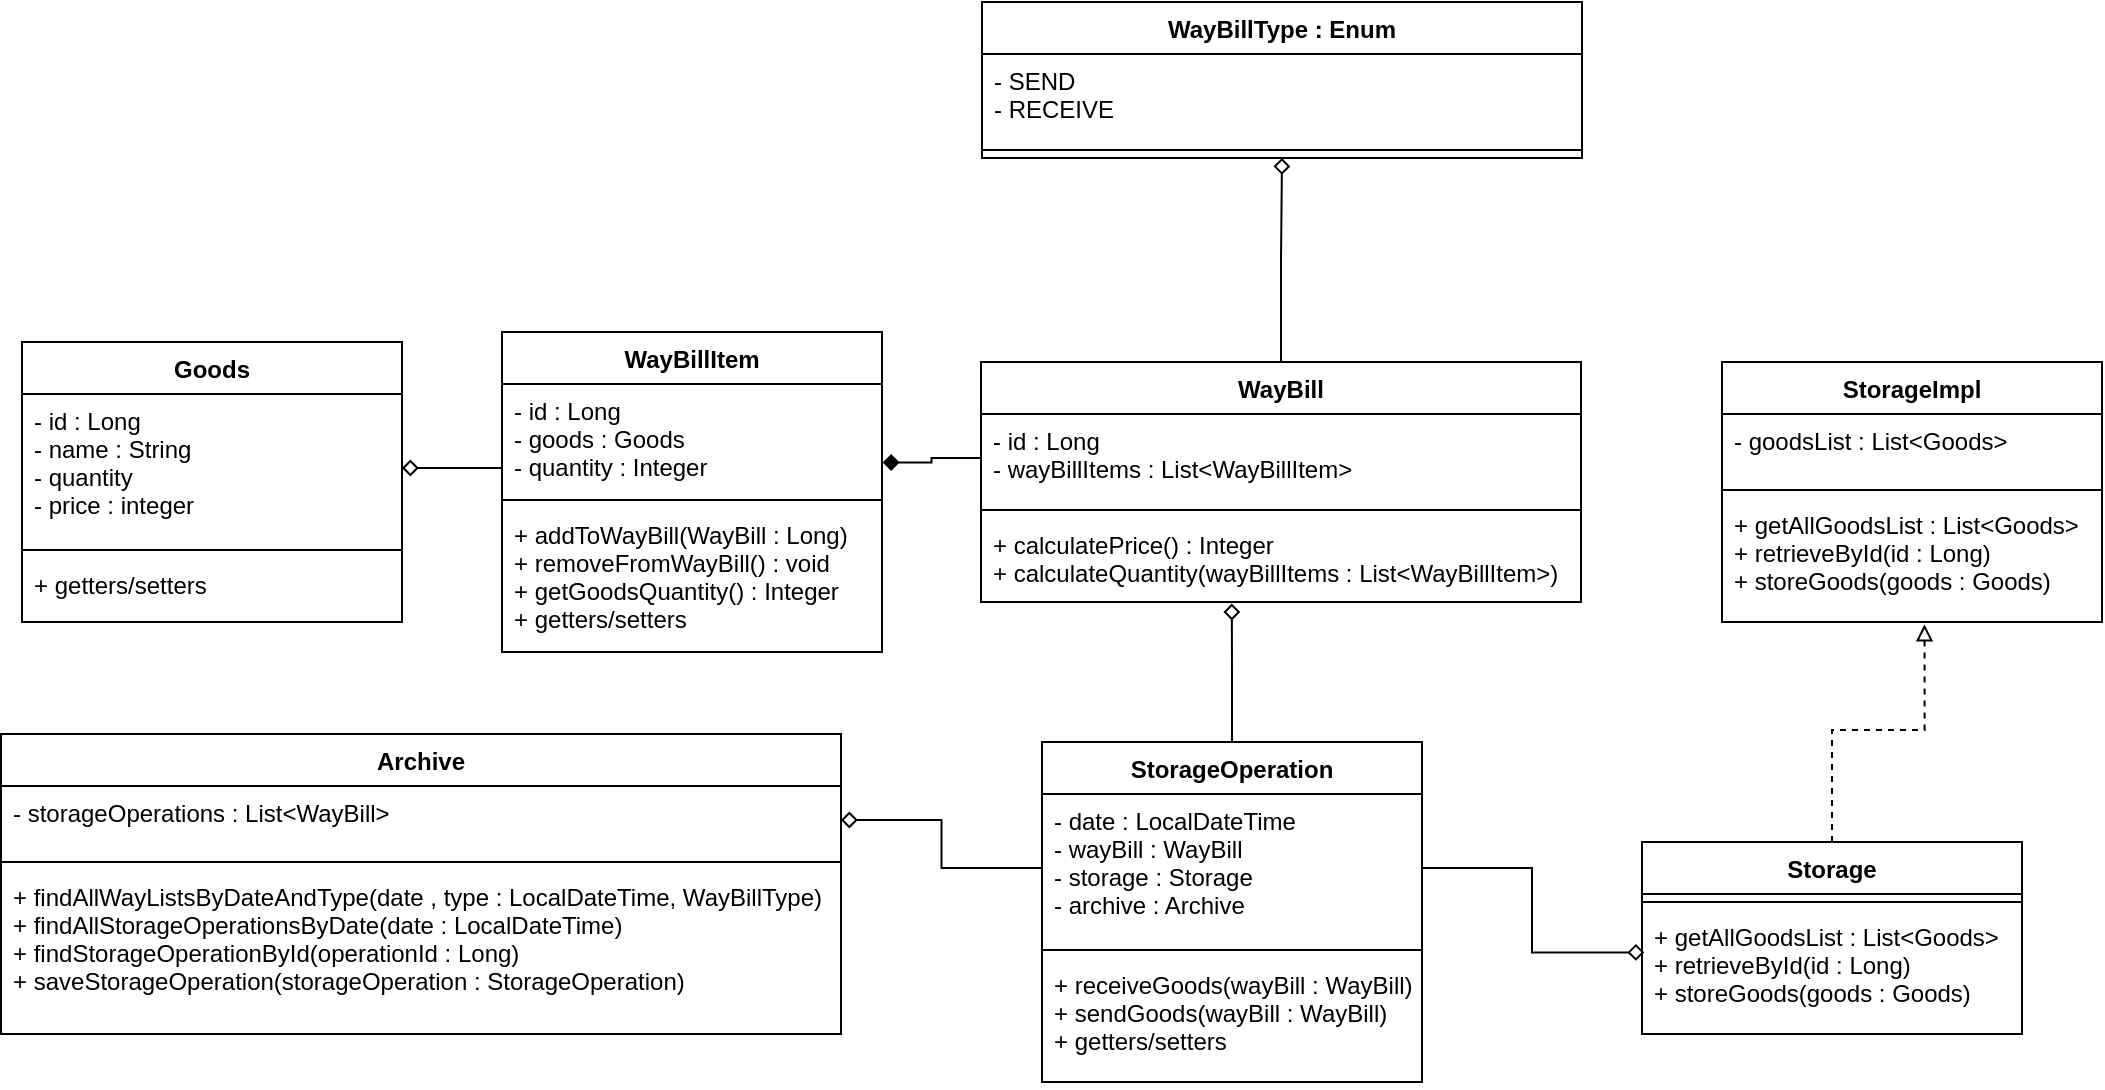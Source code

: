 <mxfile version="12.2.3" type="github" pages="1"><diagram id="06jPPzTnNRYdud4TqJY8" name="Page-1"><mxGraphModel dx="1991" dy="672" grid="1" gridSize="10" guides="1" tooltips="1" connect="1" arrows="1" fold="1" page="1" pageScale="1" pageWidth="850" pageHeight="1100" math="0" shadow="0"><root><mxCell id="0"/><mxCell id="1" parent="0"/><mxCell id="J3umrv0G5EYK5v8ZyHEG-1" value="WayBillItem" style="swimlane;fontStyle=1;align=center;verticalAlign=top;childLayout=stackLayout;horizontal=1;startSize=26;horizontalStack=0;resizeParent=1;resizeParentMax=0;resizeLast=0;collapsible=1;marginBottom=0;" vertex="1" parent="1"><mxGeometry x="-170" y="345" width="190" height="160" as="geometry"/></mxCell><mxCell id="J3umrv0G5EYK5v8ZyHEG-2" value="- id : Long&#10;- goods : Goods&#10;- quantity : Integer" style="text;strokeColor=none;fillColor=none;align=left;verticalAlign=top;spacingLeft=4;spacingRight=4;overflow=hidden;rotatable=0;points=[[0,0.5],[1,0.5]];portConstraint=eastwest;" vertex="1" parent="J3umrv0G5EYK5v8ZyHEG-1"><mxGeometry y="26" width="190" height="54" as="geometry"/></mxCell><mxCell id="J3umrv0G5EYK5v8ZyHEG-3" value="" style="line;strokeWidth=1;fillColor=none;align=left;verticalAlign=middle;spacingTop=-1;spacingLeft=3;spacingRight=3;rotatable=0;labelPosition=right;points=[];portConstraint=eastwest;" vertex="1" parent="J3umrv0G5EYK5v8ZyHEG-1"><mxGeometry y="80" width="190" height="8" as="geometry"/></mxCell><mxCell id="J3umrv0G5EYK5v8ZyHEG-4" value="+ addToWayBill(WayBill : Long)&#10;+ removeFromWayBill() : void&#10;+ getGoodsQuantity() : Integer&#10;+ getters/setters" style="text;strokeColor=none;fillColor=none;align=left;verticalAlign=top;spacingLeft=4;spacingRight=4;overflow=hidden;rotatable=0;points=[[0,0.5],[1,0.5]];portConstraint=eastwest;" vertex="1" parent="J3umrv0G5EYK5v8ZyHEG-1"><mxGeometry y="88" width="190" height="72" as="geometry"/></mxCell><mxCell id="J3umrv0G5EYK5v8ZyHEG-5" value="Goods" style="swimlane;fontStyle=1;align=center;verticalAlign=top;childLayout=stackLayout;horizontal=1;startSize=26;horizontalStack=0;resizeParent=1;resizeParentMax=0;resizeLast=0;collapsible=1;marginBottom=0;" vertex="1" parent="1"><mxGeometry x="-410" y="350" width="190" height="140" as="geometry"/></mxCell><mxCell id="J3umrv0G5EYK5v8ZyHEG-6" value="- id : Long&#10;- name : String&#10;- quantity&#10;- price : integer" style="text;strokeColor=none;fillColor=none;align=left;verticalAlign=top;spacingLeft=4;spacingRight=4;overflow=hidden;rotatable=0;points=[[0,0.5],[1,0.5]];portConstraint=eastwest;" vertex="1" parent="J3umrv0G5EYK5v8ZyHEG-5"><mxGeometry y="26" width="190" height="74" as="geometry"/></mxCell><mxCell id="J3umrv0G5EYK5v8ZyHEG-7" value="" style="line;strokeWidth=1;fillColor=none;align=left;verticalAlign=middle;spacingTop=-1;spacingLeft=3;spacingRight=3;rotatable=0;labelPosition=right;points=[];portConstraint=eastwest;" vertex="1" parent="J3umrv0G5EYK5v8ZyHEG-5"><mxGeometry y="100" width="190" height="8" as="geometry"/></mxCell><mxCell id="J3umrv0G5EYK5v8ZyHEG-8" value="+ getters/setters" style="text;strokeColor=none;fillColor=none;align=left;verticalAlign=top;spacingLeft=4;spacingRight=4;overflow=hidden;rotatable=0;points=[[0,0.5],[1,0.5]];portConstraint=eastwest;" vertex="1" parent="J3umrv0G5EYK5v8ZyHEG-5"><mxGeometry y="108" width="190" height="32" as="geometry"/></mxCell><mxCell id="J3umrv0G5EYK5v8ZyHEG-42" style="edgeStyle=orthogonalEdgeStyle;rounded=0;orthogonalLoop=1;jettySize=auto;html=1;entryX=0.5;entryY=1;entryDx=0;entryDy=0;startArrow=none;startFill=0;endArrow=diamond;endFill=0;" edge="1" parent="1" source="J3umrv0G5EYK5v8ZyHEG-10" target="J3umrv0G5EYK5v8ZyHEG-38"><mxGeometry relative="1" as="geometry"/></mxCell><mxCell id="J3umrv0G5EYK5v8ZyHEG-10" value="WayBill" style="swimlane;fontStyle=1;align=center;verticalAlign=top;childLayout=stackLayout;horizontal=1;startSize=26;horizontalStack=0;resizeParent=1;resizeParentMax=0;resizeLast=0;collapsible=1;marginBottom=0;" vertex="1" parent="1"><mxGeometry x="69.5" y="360" width="300" height="120" as="geometry"/></mxCell><mxCell id="J3umrv0G5EYK5v8ZyHEG-11" value="- id : Long&#10;- wayBillItems : List&lt;WayBillItem&gt;" style="text;strokeColor=none;fillColor=none;align=left;verticalAlign=top;spacingLeft=4;spacingRight=4;overflow=hidden;rotatable=0;points=[[0,0.5],[1,0.5]];portConstraint=eastwest;" vertex="1" parent="J3umrv0G5EYK5v8ZyHEG-10"><mxGeometry y="26" width="300" height="44" as="geometry"/></mxCell><mxCell id="J3umrv0G5EYK5v8ZyHEG-12" value="" style="line;strokeWidth=1;fillColor=none;align=left;verticalAlign=middle;spacingTop=-1;spacingLeft=3;spacingRight=3;rotatable=0;labelPosition=right;points=[];portConstraint=eastwest;" vertex="1" parent="J3umrv0G5EYK5v8ZyHEG-10"><mxGeometry y="70" width="300" height="8" as="geometry"/></mxCell><mxCell id="J3umrv0G5EYK5v8ZyHEG-13" value="+ calculatePrice() : Integer&#10;+ calculateQuantity(wayBillItems : List&lt;WayBillItem&gt;)" style="text;strokeColor=none;fillColor=none;align=left;verticalAlign=top;spacingLeft=4;spacingRight=4;overflow=hidden;rotatable=0;points=[[0,0.5],[1,0.5]];portConstraint=eastwest;" vertex="1" parent="J3umrv0G5EYK5v8ZyHEG-10"><mxGeometry y="78" width="300" height="42" as="geometry"/></mxCell><mxCell id="J3umrv0G5EYK5v8ZyHEG-35" style="edgeStyle=orthogonalEdgeStyle;rounded=0;orthogonalLoop=1;jettySize=auto;html=1;entryX=0.418;entryY=1.019;entryDx=0;entryDy=0;entryPerimeter=0;startArrow=none;startFill=0;endArrow=diamond;endFill=0;" edge="1" parent="1" source="J3umrv0G5EYK5v8ZyHEG-14" target="J3umrv0G5EYK5v8ZyHEG-13"><mxGeometry relative="1" as="geometry"/></mxCell><mxCell id="J3umrv0G5EYK5v8ZyHEG-14" value="StorageOperation" style="swimlane;fontStyle=1;align=center;verticalAlign=top;childLayout=stackLayout;horizontal=1;startSize=26;horizontalStack=0;resizeParent=1;resizeParentMax=0;resizeLast=0;collapsible=1;marginBottom=0;" vertex="1" parent="1"><mxGeometry x="100" y="550" width="190" height="170" as="geometry"/></mxCell><mxCell id="J3umrv0G5EYK5v8ZyHEG-15" value="- date : LocalDateTime&#10;- wayBill : WayBill&#10;- storage : Storage&#10;- archive : Archive" style="text;strokeColor=none;fillColor=none;align=left;verticalAlign=top;spacingLeft=4;spacingRight=4;overflow=hidden;rotatable=0;points=[[0,0.5],[1,0.5]];portConstraint=eastwest;" vertex="1" parent="J3umrv0G5EYK5v8ZyHEG-14"><mxGeometry y="26" width="190" height="74" as="geometry"/></mxCell><mxCell id="J3umrv0G5EYK5v8ZyHEG-16" value="" style="line;strokeWidth=1;fillColor=none;align=left;verticalAlign=middle;spacingTop=-1;spacingLeft=3;spacingRight=3;rotatable=0;labelPosition=right;points=[];portConstraint=eastwest;" vertex="1" parent="J3umrv0G5EYK5v8ZyHEG-14"><mxGeometry y="100" width="190" height="8" as="geometry"/></mxCell><mxCell id="J3umrv0G5EYK5v8ZyHEG-17" value="+ receiveGoods(wayBill : WayBill)&#10;+ sendGoods(wayBill : WayBill)&#10;+ getters/setters" style="text;strokeColor=none;fillColor=none;align=left;verticalAlign=top;spacingLeft=4;spacingRight=4;overflow=hidden;rotatable=0;points=[[0,0.5],[1,0.5]];portConstraint=eastwest;" vertex="1" parent="J3umrv0G5EYK5v8ZyHEG-14"><mxGeometry y="108" width="190" height="62" as="geometry"/></mxCell><mxCell id="J3umrv0G5EYK5v8ZyHEG-18" value="Archive" style="swimlane;fontStyle=1;align=center;verticalAlign=top;childLayout=stackLayout;horizontal=1;startSize=26;horizontalStack=0;resizeParent=1;resizeParentMax=0;resizeLast=0;collapsible=1;marginBottom=0;" vertex="1" parent="1"><mxGeometry x="-420.5" y="546" width="420" height="150" as="geometry"/></mxCell><mxCell id="J3umrv0G5EYK5v8ZyHEG-19" value="- storageOperations : List&lt;WayBill&gt;" style="text;strokeColor=none;fillColor=none;align=left;verticalAlign=top;spacingLeft=4;spacingRight=4;overflow=hidden;rotatable=0;points=[[0,0.5],[1,0.5]];portConstraint=eastwest;" vertex="1" parent="J3umrv0G5EYK5v8ZyHEG-18"><mxGeometry y="26" width="420" height="34" as="geometry"/></mxCell><mxCell id="J3umrv0G5EYK5v8ZyHEG-20" value="" style="line;strokeWidth=1;fillColor=none;align=left;verticalAlign=middle;spacingTop=-1;spacingLeft=3;spacingRight=3;rotatable=0;labelPosition=right;points=[];portConstraint=eastwest;" vertex="1" parent="J3umrv0G5EYK5v8ZyHEG-18"><mxGeometry y="60" width="420" height="8" as="geometry"/></mxCell><mxCell id="J3umrv0G5EYK5v8ZyHEG-21" value="+ findAllWayListsByDateAndType(date , type : LocalDateTime, WayBillType)&#10;+ findAllStorageOperationsByDate(date : LocalDateTime)&#10;+ findStorageOperationById(operationId : Long)&#10;+ saveStorageOperation(storageOperation : StorageOperation)" style="text;strokeColor=none;fillColor=none;align=left;verticalAlign=top;spacingLeft=4;spacingRight=4;overflow=hidden;rotatable=0;points=[[0,0.5],[1,0.5]];portConstraint=eastwest;" vertex="1" parent="J3umrv0G5EYK5v8ZyHEG-18"><mxGeometry y="68" width="420" height="82" as="geometry"/></mxCell><mxCell id="J3umrv0G5EYK5v8ZyHEG-33" style="edgeStyle=orthogonalEdgeStyle;rounded=0;orthogonalLoop=1;jettySize=auto;html=1;entryX=0.533;entryY=1.019;entryDx=0;entryDy=0;entryPerimeter=0;startArrow=none;startFill=0;endArrow=block;endFill=0;dashed=1;" edge="1" parent="1" source="J3umrv0G5EYK5v8ZyHEG-23" target="J3umrv0G5EYK5v8ZyHEG-30"><mxGeometry relative="1" as="geometry"><Array as="points"><mxPoint x="495" y="544"/><mxPoint x="541" y="544"/></Array></mxGeometry></mxCell><mxCell id="J3umrv0G5EYK5v8ZyHEG-23" value="Storage" style="swimlane;fontStyle=1;align=center;verticalAlign=top;childLayout=stackLayout;horizontal=1;startSize=26;horizontalStack=0;resizeParent=1;resizeParentMax=0;resizeLast=0;collapsible=1;marginBottom=0;" vertex="1" parent="1"><mxGeometry x="400" y="600" width="190" height="96" as="geometry"/></mxCell><mxCell id="J3umrv0G5EYK5v8ZyHEG-25" value="" style="line;strokeWidth=1;fillColor=none;align=left;verticalAlign=middle;spacingTop=-1;spacingLeft=3;spacingRight=3;rotatable=0;labelPosition=right;points=[];portConstraint=eastwest;" vertex="1" parent="J3umrv0G5EYK5v8ZyHEG-23"><mxGeometry y="26" width="190" height="8" as="geometry"/></mxCell><mxCell id="J3umrv0G5EYK5v8ZyHEG-26" value="+ getAllGoodsList : List&lt;Goods&gt;&#10;+ retrieveById(id : Long)&#10;+ storeGoods(goods : Goods)" style="text;strokeColor=none;fillColor=none;align=left;verticalAlign=top;spacingLeft=4;spacingRight=4;overflow=hidden;rotatable=0;points=[[0,0.5],[1,0.5]];portConstraint=eastwest;" vertex="1" parent="J3umrv0G5EYK5v8ZyHEG-23"><mxGeometry y="34" width="190" height="62" as="geometry"/></mxCell><mxCell id="J3umrv0G5EYK5v8ZyHEG-27" value="StorageImpl" style="swimlane;fontStyle=1;align=center;verticalAlign=top;childLayout=stackLayout;horizontal=1;startSize=26;horizontalStack=0;resizeParent=1;resizeParentMax=0;resizeLast=0;collapsible=1;marginBottom=0;" vertex="1" parent="1"><mxGeometry x="440" y="360" width="190" height="130" as="geometry"/></mxCell><mxCell id="J3umrv0G5EYK5v8ZyHEG-28" value="- goodsList : List&lt;Goods&gt;" style="text;strokeColor=none;fillColor=none;align=left;verticalAlign=top;spacingLeft=4;spacingRight=4;overflow=hidden;rotatable=0;points=[[0,0.5],[1,0.5]];portConstraint=eastwest;" vertex="1" parent="J3umrv0G5EYK5v8ZyHEG-27"><mxGeometry y="26" width="190" height="34" as="geometry"/></mxCell><mxCell id="J3umrv0G5EYK5v8ZyHEG-29" value="" style="line;strokeWidth=1;fillColor=none;align=left;verticalAlign=middle;spacingTop=-1;spacingLeft=3;spacingRight=3;rotatable=0;labelPosition=right;points=[];portConstraint=eastwest;" vertex="1" parent="J3umrv0G5EYK5v8ZyHEG-27"><mxGeometry y="60" width="190" height="8" as="geometry"/></mxCell><mxCell id="J3umrv0G5EYK5v8ZyHEG-30" value="+ getAllGoodsList : List&lt;Goods&gt;&#10;+ retrieveById(id : Long)&#10;+ storeGoods(goods : Goods)" style="text;strokeColor=none;fillColor=none;align=left;verticalAlign=top;spacingLeft=4;spacingRight=4;overflow=hidden;rotatable=0;points=[[0,0.5],[1,0.5]];portConstraint=eastwest;" vertex="1" parent="J3umrv0G5EYK5v8ZyHEG-27"><mxGeometry y="68" width="190" height="62" as="geometry"/></mxCell><mxCell id="J3umrv0G5EYK5v8ZyHEG-32" style="edgeStyle=orthogonalEdgeStyle;rounded=0;orthogonalLoop=1;jettySize=auto;html=1;endArrow=none;endFill=0;startArrow=diamond;startFill=0;" edge="1" parent="1" source="J3umrv0G5EYK5v8ZyHEG-6"><mxGeometry relative="1" as="geometry"><mxPoint x="-170" y="413" as="targetPoint"/><Array as="points"><mxPoint x="-190" y="413"/><mxPoint x="-190" y="413"/></Array></mxGeometry></mxCell><mxCell id="J3umrv0G5EYK5v8ZyHEG-34" style="edgeStyle=orthogonalEdgeStyle;rounded=0;orthogonalLoop=1;jettySize=auto;html=1;entryX=0.006;entryY=0.342;entryDx=0;entryDy=0;entryPerimeter=0;startArrow=none;startFill=0;endArrow=diamond;endFill=0;" edge="1" parent="1" source="J3umrv0G5EYK5v8ZyHEG-15" target="J3umrv0G5EYK5v8ZyHEG-26"><mxGeometry relative="1" as="geometry"/></mxCell><mxCell id="J3umrv0G5EYK5v8ZyHEG-36" style="edgeStyle=orthogonalEdgeStyle;rounded=0;orthogonalLoop=1;jettySize=auto;html=1;entryX=1.002;entryY=0.727;entryDx=0;entryDy=0;entryPerimeter=0;startArrow=none;startFill=0;endArrow=diamond;endFill=1;" edge="1" parent="1" source="J3umrv0G5EYK5v8ZyHEG-11" target="J3umrv0G5EYK5v8ZyHEG-2"><mxGeometry relative="1" as="geometry"/></mxCell><mxCell id="J3umrv0G5EYK5v8ZyHEG-37" style="edgeStyle=orthogonalEdgeStyle;rounded=0;orthogonalLoop=1;jettySize=auto;html=1;entryX=1;entryY=0.5;entryDx=0;entryDy=0;startArrow=none;startFill=0;endArrow=diamond;endFill=0;" edge="1" parent="1" source="J3umrv0G5EYK5v8ZyHEG-15" target="J3umrv0G5EYK5v8ZyHEG-19"><mxGeometry relative="1" as="geometry"/></mxCell><mxCell id="J3umrv0G5EYK5v8ZyHEG-38" value="WayBillType : Enum" style="swimlane;fontStyle=1;align=center;verticalAlign=top;childLayout=stackLayout;horizontal=1;startSize=26;horizontalStack=0;resizeParent=1;resizeParentMax=0;resizeLast=0;collapsible=1;marginBottom=0;" vertex="1" parent="1"><mxGeometry x="70" y="180" width="300" height="78" as="geometry"/></mxCell><mxCell id="J3umrv0G5EYK5v8ZyHEG-39" value="- SEND&#10;- RECEIVE" style="text;strokeColor=none;fillColor=none;align=left;verticalAlign=top;spacingLeft=4;spacingRight=4;overflow=hidden;rotatable=0;points=[[0,0.5],[1,0.5]];portConstraint=eastwest;" vertex="1" parent="J3umrv0G5EYK5v8ZyHEG-38"><mxGeometry y="26" width="300" height="44" as="geometry"/></mxCell><mxCell id="J3umrv0G5EYK5v8ZyHEG-40" value="" style="line;strokeWidth=1;fillColor=none;align=left;verticalAlign=middle;spacingTop=-1;spacingLeft=3;spacingRight=3;rotatable=0;labelPosition=right;points=[];portConstraint=eastwest;" vertex="1" parent="J3umrv0G5EYK5v8ZyHEG-38"><mxGeometry y="70" width="300" height="8" as="geometry"/></mxCell></root></mxGraphModel></diagram></mxfile>